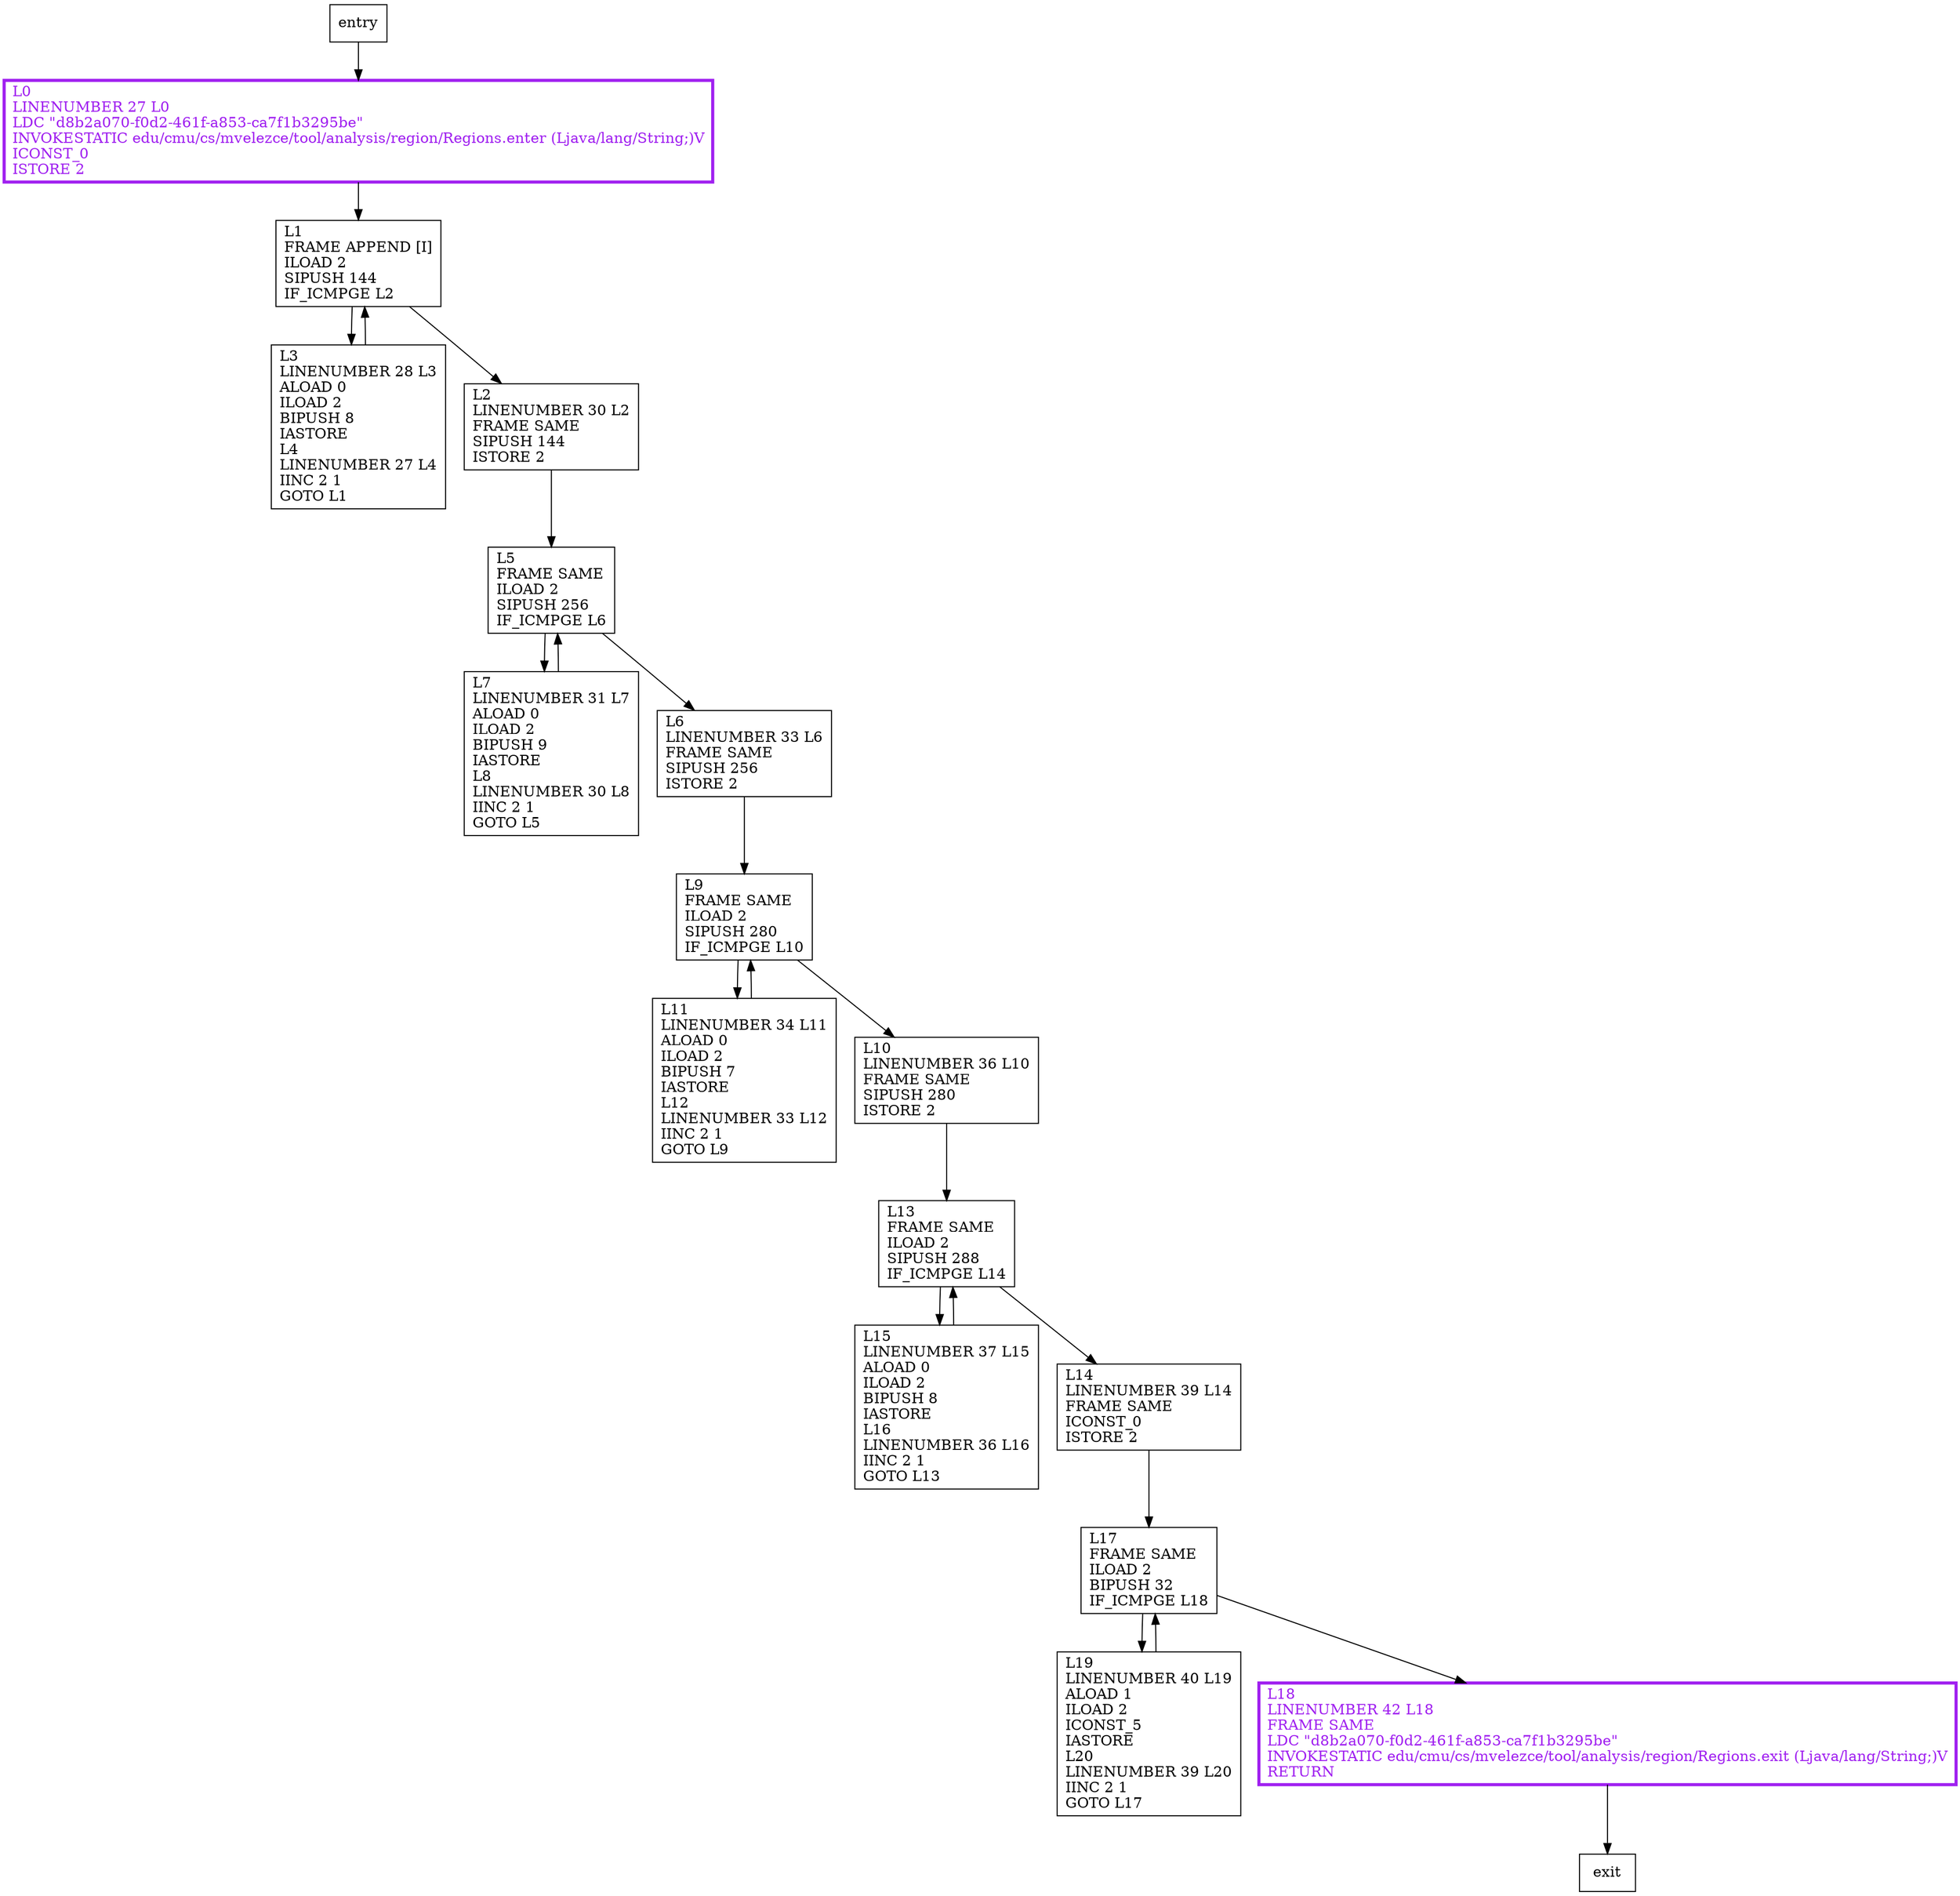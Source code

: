 digraph getFixedTree {
node [shape=record];
940087898 [label="L14\lLINENUMBER 39 L14\lFRAME SAME\lICONST_0\lISTORE 2\l"];
1021258849 [label="L17\lFRAME SAME\lILOAD 2\lBIPUSH 32\lIF_ICMPGE L18\l"];
1452442375 [label="L7\lLINENUMBER 31 L7\lALOAD 0\lILOAD 2\lBIPUSH 9\lIASTORE\lL8\lLINENUMBER 30 L8\lIINC 2 1\lGOTO L5\l"];
820537534 [label="L15\lLINENUMBER 37 L15\lALOAD 0\lILOAD 2\lBIPUSH 8\lIASTORE\lL16\lLINENUMBER 36 L16\lIINC 2 1\lGOTO L13\l"];
166454155 [label="L11\lLINENUMBER 34 L11\lALOAD 0\lILOAD 2\lBIPUSH 7\lIASTORE\lL12\lLINENUMBER 33 L12\lIINC 2 1\lGOTO L9\l"];
1325465767 [label="L19\lLINENUMBER 40 L19\lALOAD 1\lILOAD 2\lICONST_5\lIASTORE\lL20\lLINENUMBER 39 L20\lIINC 2 1\lGOTO L17\l"];
1537772520 [label="L6\lLINENUMBER 33 L6\lFRAME SAME\lSIPUSH 256\lISTORE 2\l"];
1560702077 [label="L3\lLINENUMBER 28 L3\lALOAD 0\lILOAD 2\lBIPUSH 8\lIASTORE\lL4\lLINENUMBER 27 L4\lIINC 2 1\lGOTO L1\l"];
949581868 [label="L5\lFRAME SAME\lILOAD 2\lSIPUSH 256\lIF_ICMPGE L6\l"];
1260634890 [label="L9\lFRAME SAME\lILOAD 2\lSIPUSH 280\lIF_ICMPGE L10\l"];
1724457619 [label="L13\lFRAME SAME\lILOAD 2\lSIPUSH 288\lIF_ICMPGE L14\l"];
858232531 [label="L18\lLINENUMBER 42 L18\lFRAME SAME\lLDC \"d8b2a070-f0d2-461f-a853-ca7f1b3295be\"\lINVOKESTATIC edu/cmu/cs/mvelezce/tool/analysis/region/Regions.exit (Ljava/lang/String;)V\lRETURN\l"];
999736366 [label="L2\lLINENUMBER 30 L2\lFRAME SAME\lSIPUSH 144\lISTORE 2\l"];
1262607708 [label="L0\lLINENUMBER 27 L0\lLDC \"d8b2a070-f0d2-461f-a853-ca7f1b3295be\"\lINVOKESTATIC edu/cmu/cs/mvelezce/tool/analysis/region/Regions.enter (Ljava/lang/String;)V\lICONST_0\lISTORE 2\l"];
369347944 [label="L10\lLINENUMBER 36 L10\lFRAME SAME\lSIPUSH 280\lISTORE 2\l"];
507911745 [label="L1\lFRAME APPEND [I]\lILOAD 2\lSIPUSH 144\lIF_ICMPGE L2\l"];
entry;
exit;
940087898 -> 1021258849;
1021258849 -> 858232531;
1021258849 -> 1325465767;
1452442375 -> 949581868;
820537534 -> 1724457619;
166454155 -> 1260634890;
1325465767 -> 1021258849;
1537772520 -> 1260634890;
1560702077 -> 507911745;
949581868 -> 1452442375;
949581868 -> 1537772520;
1260634890 -> 166454155;
1260634890 -> 369347944;
entry -> 1262607708;
1724457619 -> 940087898;
1724457619 -> 820537534;
858232531 -> exit;
999736366 -> 949581868;
1262607708 -> 507911745;
369347944 -> 1724457619;
507911745 -> 999736366;
507911745 -> 1560702077;
858232531[fontcolor="purple", penwidth=3, color="purple"];
1262607708[fontcolor="purple", penwidth=3, color="purple"];
}
